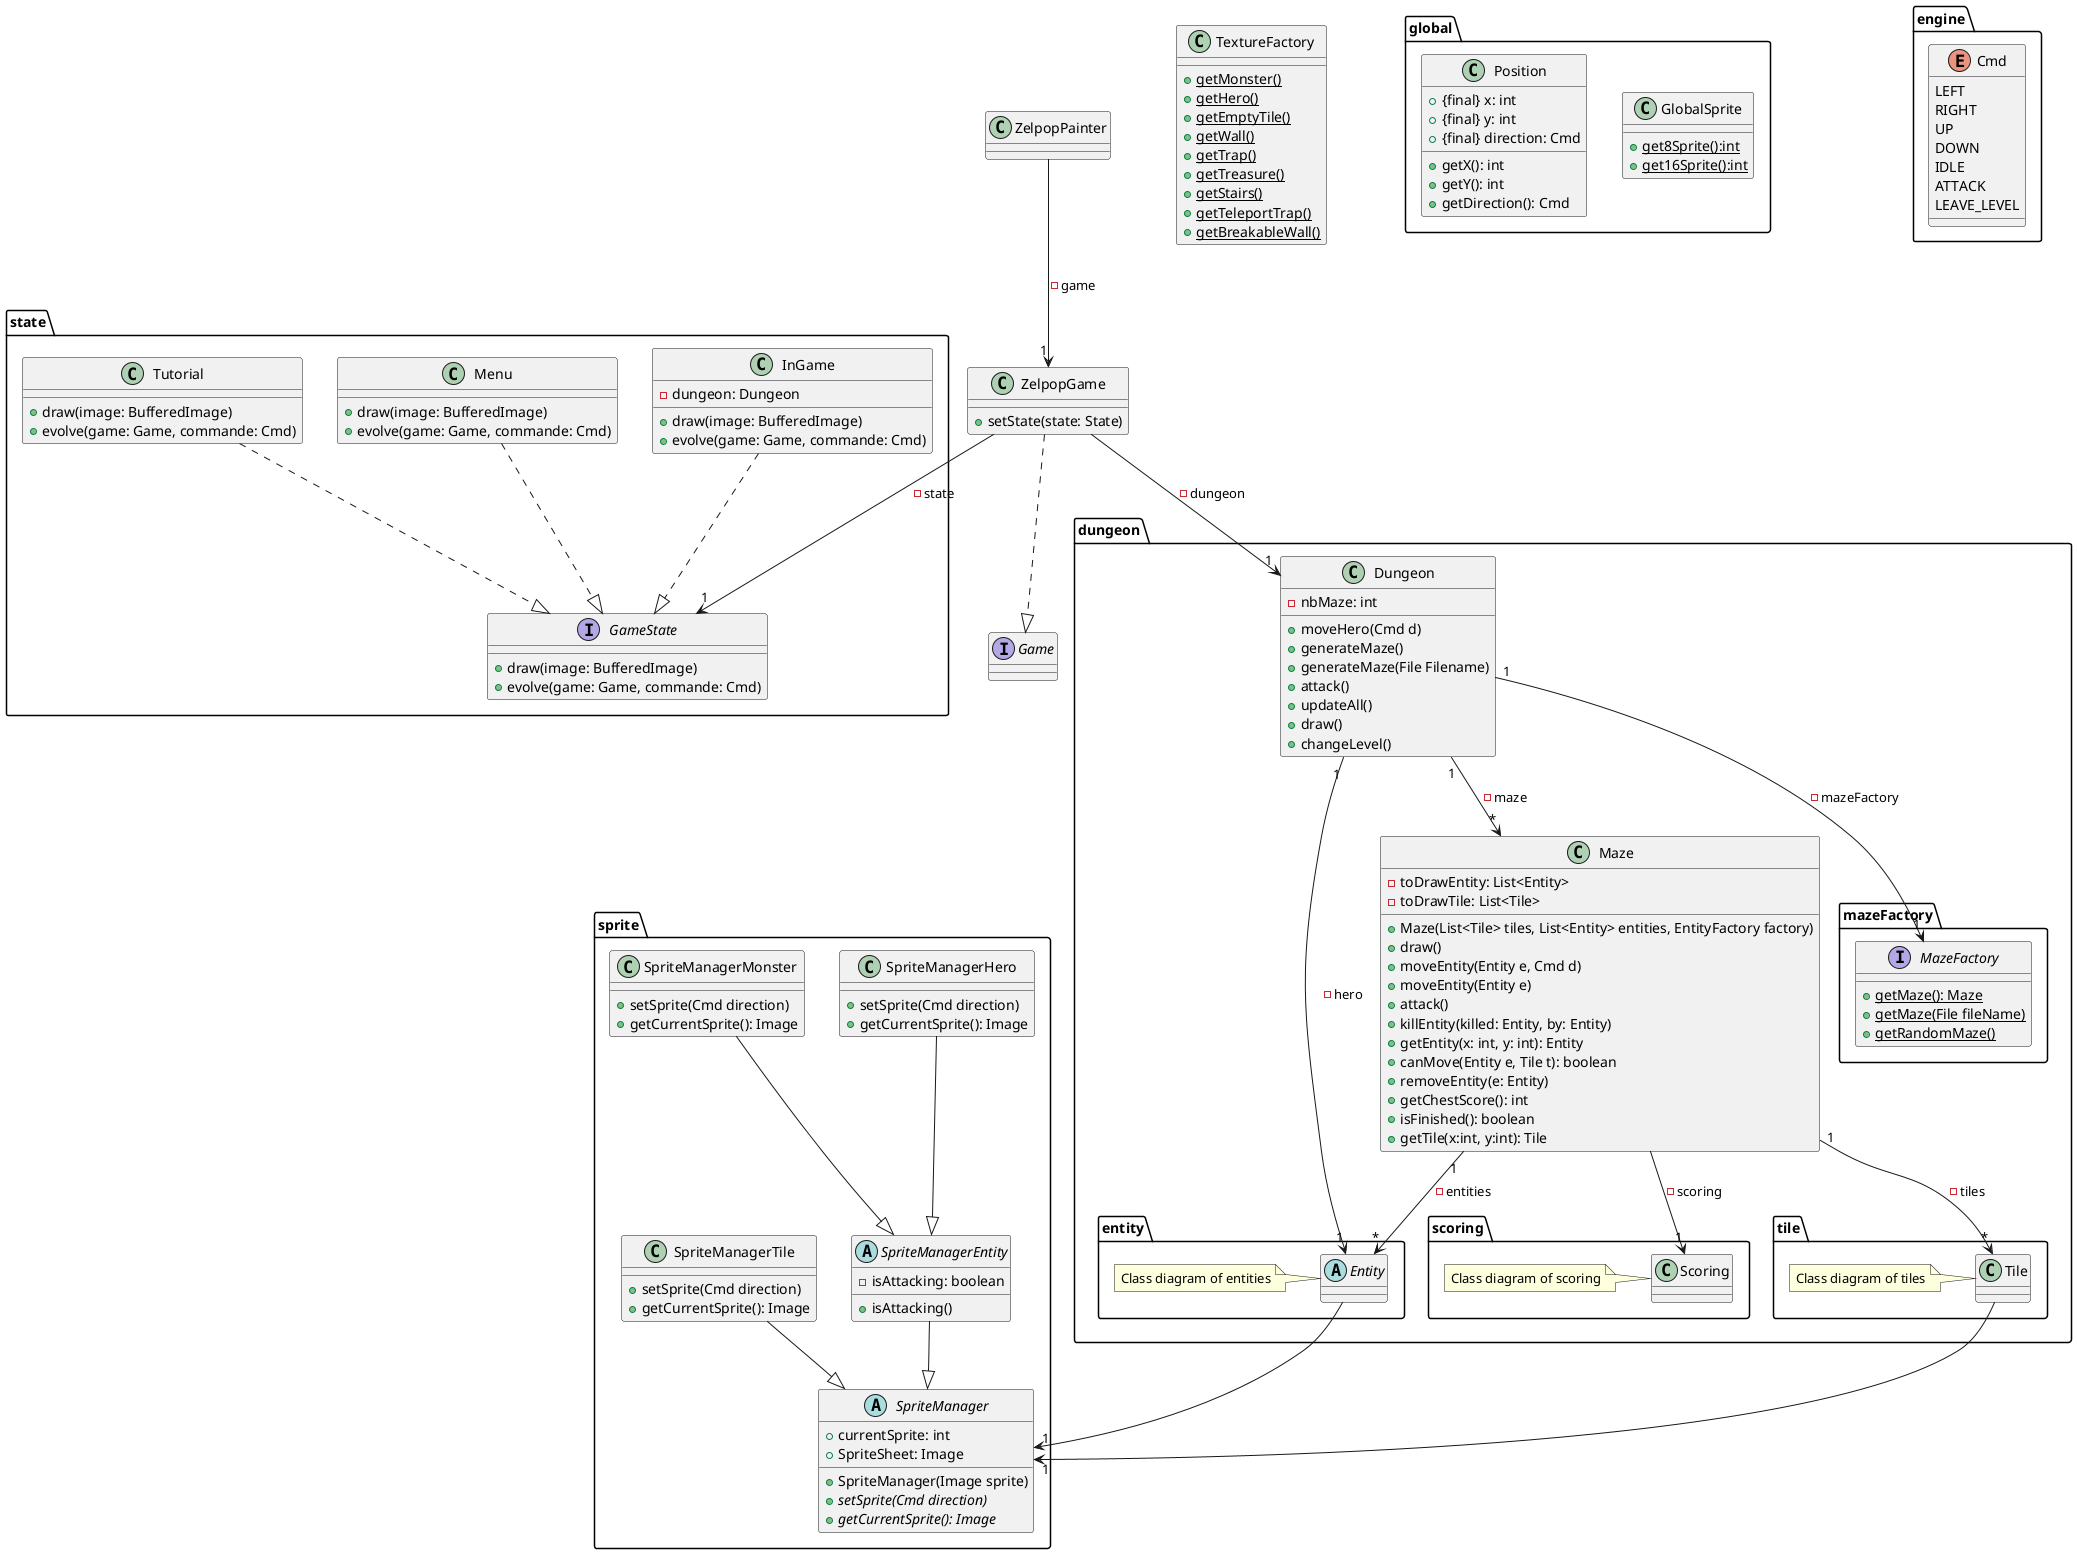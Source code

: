 @startuml

class ZelpopGame{
    + setState(state: State)
}

package state{
    interface GameState{
        + draw(image: BufferedImage)
        + evolve(game: Game, commande: Cmd)
    }

    class InGame{
        - dungeon: Dungeon

        + draw(image: BufferedImage)
        + evolve(game: Game, commande: Cmd)
    }

    class Menu{
        + draw(image: BufferedImage)
        + evolve(game: Game, commande: Cmd)
    }

    class Tutorial{
        + draw(image: BufferedImage)
        + evolve(game: Game, commande: Cmd)
    }
}

interface Game{

}

package dungeon{

    class Dungeon{
        - nbMaze: int
        + moveHero(Cmd d)
        + generateMaze()
        + generateMaze(File Filename)
        + attack()
        + updateAll()
        + draw()
        + changeLevel()
    }

    class Maze{
        - toDrawEntity: List<Entity>
        - toDrawTile: List<Tile>
        + Maze(List<Tile> tiles, List<Entity> entities, EntityFactory factory)
        + draw()
        + moveEntity(Entity e, Cmd d)
        + moveEntity(Entity e)
        + attack()
        + killEntity(killed: Entity, by: Entity)
        + getEntity(x: int, y: int): Entity
        + canMove(Entity e, Tile t): boolean
        + removeEntity(e: Entity)
        + getChestScore(): int
        + isFinished(): boolean
        + getTile(x:int, y:int): Tile
    }

    package scoring{

        class Scoring{

        }

        note left: Class diagram of scoring

    }

    package tile{

        class Tile{

        }

        note left: Class diagram of tiles

    }

    package entity{

        abstract Entity{

        }

        note left: Class diagram of entities

    }

    package mazeFactory{

        interface MazeFactory{
            + {static} getMaze(): Maze
            + {static} getMaze(File fileName)
            + {static} getRandomMaze()
        }

    }

}


class ZelpopPainter{

}

class TextureFactory{
    + {static}getMonster()
    + {static}getHero()
    + {static}getEmptyTile()
    + {static}getWall()
    + {static}getTrap()
    + {static}getTreasure()
    + {static}getStairs()
    + {static}getTeleportTrap()
    + {static}getBreakableWall()
}

package sprite{

    abstract SpriteManager{
        + currentSprite: int
        + SpriteSheet: Image
        + SpriteManager(Image sprite)
        + {abstract} setSprite(Cmd direction)
        + {abstract} getCurrentSprite(): Image
    }

    abstract SpriteManagerEntity{
        - isAttacking: boolean
        + isAttacking()
    }

    class SpriteManagerHero{
        + setSprite(Cmd direction)
        + getCurrentSprite(): Image
    }

    class SpriteManagerMonster{
        + setSprite(Cmd direction)
        + getCurrentSprite(): Image
    }

    class SpriteManagerTile{
        + setSprite(Cmd direction)
        + getCurrentSprite(): Image
    }

}

SpriteManagerHero --|> SpriteManagerEntity
SpriteManagerMonster --|> SpriteManagerEntity
SpriteManagerEntity --|> SpriteManager
SpriteManagerTile --|> SpriteManager

package global{

    class GlobalSprite{
        + {static} get8Sprite():int
        + {static} get16Sprite():int
    }

    class Position{
        + {final} x: int
        + {final} y: int
        + {final} direction: Cmd
        + getX(): int
        + getY(): int
        + getDirection(): Cmd
    }

}

package engine{
    enum Cmd{
        LEFT
        RIGHT
        UP
        DOWN
        IDLE
        ATTACK
        LEAVE_LEVEL
    }
}

Dungeon "1" --> "*" Maze: -maze
Dungeon "1" --> "1" MazeFactory: -mazeFactory

Maze "1" --> "*" Tile: -tiles
Maze "1" --> "*" Entity: -entities

ZelpopGame ..|> Game
ZelpopGame --> "1" Dungeon: -dungeon

ZelpopPainter --> "1" ZelpopGame: - game

Dungeon "1" --> "1" Entity : -hero

Tile --> "1" SpriteManager

Entity --> "1" SpriteManager

InGame ..|> GameState
Menu ..|> GameState
Tutorial ..|> GameState

Maze --> "1" Scoring: - scoring

ZelpopGame --> "1" GameState: - state
@enduml